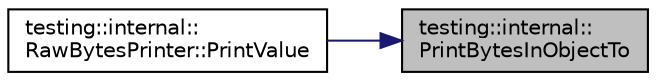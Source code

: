 digraph "testing::internal::PrintBytesInObjectTo"
{
 // LATEX_PDF_SIZE
  bgcolor="transparent";
  edge [fontname="Helvetica",fontsize="10",labelfontname="Helvetica",labelfontsize="10"];
  node [fontname="Helvetica",fontsize="10",shape=record];
  rankdir="RL";
  Node1 [label="testing::internal::\lPrintBytesInObjectTo",height=0.2,width=0.4,color="black", fillcolor="grey75", style="filled", fontcolor="black",tooltip=" "];
  Node1 -> Node2 [dir="back",color="midnightblue",fontsize="10",style="solid",fontname="Helvetica"];
  Node2 [label="testing::internal::\lRawBytesPrinter::PrintValue",height=0.2,width=0.4,color="black",URL="$structtesting_1_1internal_1_1RawBytesPrinter.html#ad201fa1286c40751d4dc4925b6d3e3cd",tooltip=" "];
}

